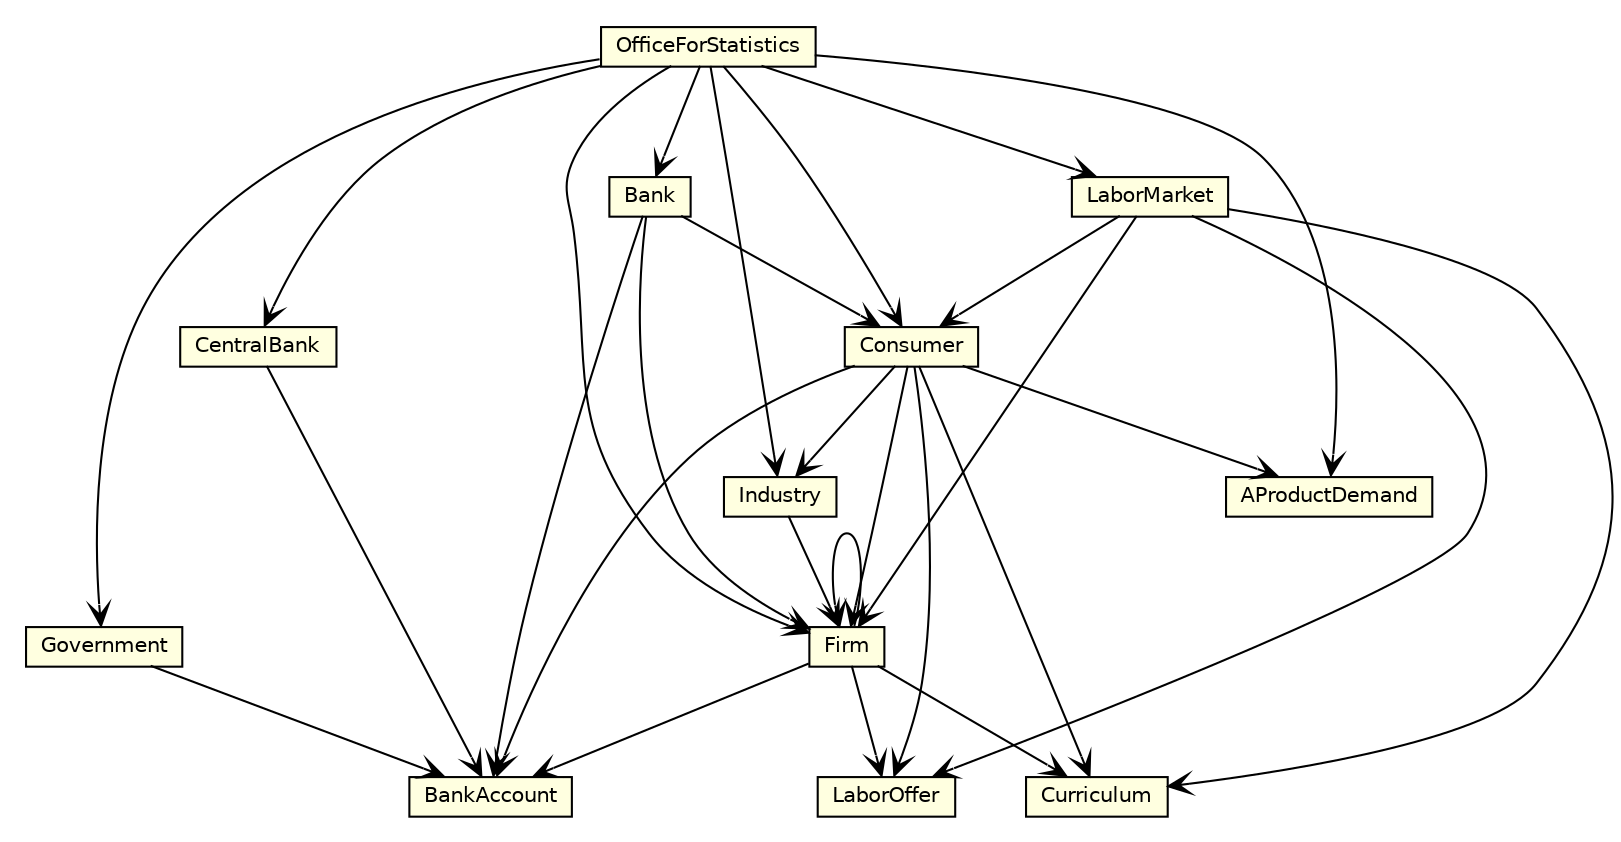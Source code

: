 #!/usr/local/bin/dot
#
# Class diagram 
# Generated by UMLGraph version R5_7_2-32-g40b5a6 (http://www.spinellis.gr/umlgraph/)
#

digraph G {
	edge [fontname="Helvetica",fontsize=10,labelfontname="Helvetica",labelfontsize=10];
	node [fontname="Helvetica",fontsize=10,shape=plaintext];
	nodesep=0.25;
	ranksep=0.5;
	// gabriele.institutions.OfficeForStatistics
	c1 [label=<<table title="gabriele.institutions.OfficeForStatistics" border="0" cellborder="1" cellspacing="0" cellpadding="2" port="p" bgcolor="lightyellow">
		<tr><td><table border="0" cellspacing="0" cellpadding="1">
<tr><td align="center" balign="center"> OfficeForStatistics </td></tr>
		</table></td></tr>
		</table>>, URL="null", fontname="Helvetica", fontcolor="black", fontsize=10.0];
	// gabriele.institutions.CentralBank
	c2 [label=<<table title="gabriele.institutions.CentralBank" border="0" cellborder="1" cellspacing="0" cellpadding="2" port="p" bgcolor="lightyellow">
		<tr><td><table border="0" cellspacing="0" cellpadding="1">
<tr><td align="center" balign="center"> CentralBank </td></tr>
		</table></td></tr>
		</table>>, URL="null", fontname="Helvetica", fontcolor="black", fontsize=10.0];
	// gabriele.institutions.Government
	c3 [label=<<table title="gabriele.institutions.Government" border="0" cellborder="1" cellspacing="0" cellpadding="2" port="p" bgcolor="lightyellow">
		<tr><td><table border="0" cellspacing="0" cellpadding="1">
<tr><td align="center" balign="center"> Government </td></tr>
		</table></td></tr>
		</table>>, URL="null", fontname="Helvetica", fontcolor="black", fontsize=10.0];
	// gabriele.institutions.LaborMarket
	c4 [label=<<table title="gabriele.institutions.LaborMarket" border="0" cellborder="1" cellspacing="0" cellpadding="2" port="p" bgcolor="lightyellow">
		<tr><td><table border="0" cellspacing="0" cellpadding="1">
<tr><td align="center" balign="center"> LaborMarket </td></tr>
		</table></td></tr>
		</table>>, URL="null", fontname="Helvetica", fontcolor="black", fontsize=10.0];
	// gabriele.agents.Industry
	c5 [label=<<table title="gabriele.agents.Industry" border="0" cellborder="1" cellspacing="0" cellpadding="2" port="p" bgcolor="lightyellow">
		<tr><td><table border="0" cellspacing="0" cellpadding="1">
<tr><td align="center" balign="center"> Industry </td></tr>
		</table></td></tr>
		</table>>, URL="null", fontname="Helvetica", fontcolor="black", fontsize=10.0];
	// gabriele.agents.Bank
	c6 [label=<<table title="gabriele.agents.Bank" border="0" cellborder="1" cellspacing="0" cellpadding="2" port="p" bgcolor="lightyellow">
		<tr><td><table border="0" cellspacing="0" cellpadding="1">
<tr><td align="center" balign="center"> Bank </td></tr>
		</table></td></tr>
		</table>>, URL="null", fontname="Helvetica", fontcolor="black", fontsize=10.0];
	// gabriele.agents.Consumer
	c7 [label=<<table title="gabriele.agents.Consumer" border="0" cellborder="1" cellspacing="0" cellpadding="2" port="p" bgcolor="lightyellow">
		<tr><td><table border="0" cellspacing="0" cellpadding="1">
<tr><td align="center" balign="center"> Consumer </td></tr>
		</table></td></tr>
		</table>>, URL="null", fontname="Helvetica", fontcolor="black", fontsize=10.0];
	// gabriele.agents.Firm
	c8 [label=<<table title="gabriele.agents.Firm" border="0" cellborder="1" cellspacing="0" cellpadding="2" port="p" bgcolor="lightyellow">
		<tr><td><table border="0" cellspacing="0" cellpadding="1">
<tr><td align="center" balign="center"> Firm </td></tr>
		</table></td></tr>
		</table>>, URL="null", fontname="Helvetica", fontcolor="black", fontsize=10.0];
	// gabriele.institutions.OfficeForStatistics NAVASSOC gabriele.institutions.LaborMarket
	c1:p -> c4:p [taillabel="", label="", headlabel="", fontname="Helvetica", fontcolor="black", fontsize=10.0, color="black", arrowhead=open];
	// gabriele.institutions.OfficeForStatistics NAVASSOC gabriele.institutions.Government
	c1:p -> c3:p [taillabel="", label="", headlabel="", fontname="Helvetica", fontcolor="black", fontsize=10.0, color="black", arrowhead=open];
	// gabriele.institutions.OfficeForStatistics NAVASSOC gabriele.institutions.CentralBank
	c1:p -> c2:p [taillabel="", label="", headlabel="", fontname="Helvetica", fontcolor="black", fontsize=10.0, color="black", arrowhead=open];
	// gabriele.institutions.OfficeForStatistics NAVASSOC gabriele.agents.Firm
	c1:p -> c8:p [taillabel="", label="", headlabel="", fontname="Helvetica", fontcolor="black", fontsize=10.0, color="black", arrowhead=open];
	// gabriele.institutions.OfficeForStatistics NAVASSOC gabriele.agents.Consumer
	c1:p -> c7:p [taillabel="", label="", headlabel="", fontname="Helvetica", fontcolor="black", fontsize=10.0, color="black", arrowhead=open];
	// gabriele.institutions.OfficeForStatistics NAVASSOC gabriele.agents.Bank
	c1:p -> c6:p [taillabel="", label="", headlabel="", fontname="Helvetica", fontcolor="black", fontsize=10.0, color="black", arrowhead=open];
	// gabriele.institutions.OfficeForStatistics NAVASSOC gabriele.agents.Industry
	c1:p -> c5:p [taillabel="", label="", headlabel="", fontname="Helvetica", fontcolor="black", fontsize=10.0, color="black", arrowhead=open];
	// gabriele.institutions.OfficeForStatistics NAVASSOC gabriele.bargaining.AProductDemand
	c1:p -> c9:p [taillabel="", label="", headlabel="", fontname="Helvetica", fontcolor="black", fontsize=10.0, color="black", arrowhead=open];
	// gabriele.institutions.CentralBank NAVASSOC gabriele.financialContracts.BankAccount
	c2:p -> c10:p [taillabel="", label="", headlabel="", fontname="Helvetica", fontcolor="black", fontsize=10.0, color="black", arrowhead=open];
	// gabriele.institutions.Government NAVASSOC gabriele.financialContracts.BankAccount
	c3:p -> c10:p [taillabel="", label="", headlabel="", fontname="Helvetica", fontcolor="black", fontsize=10.0, color="black", arrowhead=open];
	// gabriele.institutions.LaborMarket NAVASSOC gabriele.bargaining.LaborOffer
	c4:p -> c11:p [taillabel="", label="", headlabel="", fontname="Helvetica", fontcolor="black", fontsize=10.0, color="black", arrowhead=open];
	// gabriele.institutions.LaborMarket NAVASSOC gabriele.bargaining.Curriculum
	c4:p -> c12:p [taillabel="", label="", headlabel="", fontname="Helvetica", fontcolor="black", fontsize=10.0, color="black", arrowhead=open];
	// gabriele.institutions.LaborMarket NAVASSOC gabriele.agents.Consumer
	c4:p -> c7:p [taillabel="", label="", headlabel="", fontname="Helvetica", fontcolor="black", fontsize=10.0, color="black", arrowhead=open];
	// gabriele.institutions.LaborMarket NAVASSOC gabriele.agents.Firm
	c4:p -> c8:p [taillabel="", label="", headlabel="", fontname="Helvetica", fontcolor="black", fontsize=10.0, color="black", arrowhead=open];
	// gabriele.agents.Industry NAVASSOC gabriele.agents.Firm
	c5:p -> c8:p [taillabel="", label="", headlabel="", fontname="Helvetica", fontcolor="black", fontsize=10.0, color="black", arrowhead=open];
	// gabriele.agents.Bank NAVASSOC gabriele.financialContracts.BankAccount
	c6:p -> c10:p [taillabel="", label="", headlabel="", fontname="Helvetica", fontcolor="black", fontsize=10.0, color="black", arrowhead=open];
	// gabriele.agents.Bank NAVASSOC gabriele.agents.Consumer
	c6:p -> c7:p [taillabel="", label="", headlabel="", fontname="Helvetica", fontcolor="black", fontsize=10.0, color="black", arrowhead=open];
	// gabriele.agents.Bank NAVASSOC gabriele.agents.Firm
	c6:p -> c8:p [taillabel="", label="", headlabel="", fontname="Helvetica", fontcolor="black", fontsize=10.0, color="black", arrowhead=open];
	// gabriele.agents.Consumer NAVASSOC gabriele.agents.Firm
	c7:p -> c8:p [taillabel="", label="", headlabel="", fontname="Helvetica", fontcolor="black", fontsize=10.0, color="black", arrowhead=open];
	// gabriele.agents.Consumer NAVASSOC gabriele.bargaining.AProductDemand
	c7:p -> c9:p [taillabel="", label="", headlabel="", fontname="Helvetica", fontcolor="black", fontsize=10.0, color="black", arrowhead=open];
	// gabriele.agents.Consumer NAVASSOC gabriele.bargaining.Curriculum
	c7:p -> c12:p [taillabel="", label="", headlabel="", fontname="Helvetica", fontcolor="black", fontsize=10.0, color="black", arrowhead=open];
	// gabriele.agents.Consumer NAVASSOC gabriele.bargaining.LaborOffer
	c7:p -> c11:p [taillabel="", label="", headlabel="", fontname="Helvetica", fontcolor="black", fontsize=10.0, color="black", arrowhead=open];
	// gabriele.agents.Consumer NAVASSOC gabriele.agents.Industry
	c7:p -> c5:p [taillabel="", label="", headlabel="", fontname="Helvetica", fontcolor="black", fontsize=10.0, color="black", arrowhead=open];
	// gabriele.agents.Consumer NAVASSOC gabriele.financialContracts.BankAccount
	c7:p -> c10:p [taillabel="", label="", headlabel="", fontname="Helvetica", fontcolor="black", fontsize=10.0, color="black", arrowhead=open];
	// gabriele.agents.Firm NAVASSOC gabriele.bargaining.Curriculum
	c8:p -> c12:p [taillabel="", label="", headlabel="", fontname="Helvetica", fontcolor="black", fontsize=10.0, color="black", arrowhead=open];
	// gabriele.agents.Firm NAVASSOC gabriele.agents.Firm
	c8:p -> c8:p [taillabel="", label="", headlabel="", fontname="Helvetica", fontcolor="black", fontsize=10.0, color="black", arrowhead=open];
	// gabriele.agents.Firm NAVASSOC gabriele.bargaining.LaborOffer
	c8:p -> c11:p [taillabel="", label="", headlabel="", fontname="Helvetica", fontcolor="black", fontsize=10.0, color="black", arrowhead=open];
	// gabriele.agents.Firm NAVASSOC gabriele.financialContracts.BankAccount
	c8:p -> c10:p [taillabel="", label="", headlabel="", fontname="Helvetica", fontcolor="black", fontsize=10.0, color="black", arrowhead=open];
	// gabriele.bargaining.AProductDemand
	c9 [label=<<table title="gabriele.bargaining.AProductDemand" border="0" cellborder="1" cellspacing="0" cellpadding="2" port="p" bgcolor="lightyellow" href="http://docs.oracle.com/javase/7/docs/api/gabriele/bargaining/AProductDemand.html" target="_parent">
		<tr><td><table border="0" cellspacing="0" cellpadding="1">
<tr><td align="center" balign="center"> AProductDemand </td></tr>
		</table></td></tr>
		</table>>, URL="http://docs.oracle.com/javase/7/docs/api/gabriele/bargaining/AProductDemand.html", fontname="Helvetica", fontcolor="black", fontsize=10.0];
	// gabriele.bargaining.Curriculum
	c12 [label=<<table title="gabriele.bargaining.Curriculum" border="0" cellborder="1" cellspacing="0" cellpadding="2" port="p" bgcolor="lightyellow" href="http://docs.oracle.com/javase/7/docs/api/gabriele/bargaining/Curriculum.html" target="_parent">
		<tr><td><table border="0" cellspacing="0" cellpadding="1">
<tr><td align="center" balign="center"> Curriculum </td></tr>
		</table></td></tr>
		</table>>, URL="http://docs.oracle.com/javase/7/docs/api/gabriele/bargaining/Curriculum.html", fontname="Helvetica", fontcolor="black", fontsize=10.0];
	// gabriele.financialContracts.BankAccount
	c10 [label=<<table title="gabriele.financialContracts.BankAccount" border="0" cellborder="1" cellspacing="0" cellpadding="2" port="p" bgcolor="lightyellow" href="http://docs.oracle.com/javase/7/docs/api/gabriele/financialContracts/BankAccount.html" target="_parent">
		<tr><td><table border="0" cellspacing="0" cellpadding="1">
<tr><td align="center" balign="center"> BankAccount </td></tr>
		</table></td></tr>
		</table>>, URL="http://docs.oracle.com/javase/7/docs/api/gabriele/financialContracts/BankAccount.html", fontname="Helvetica", fontcolor="black", fontsize=10.0];
	// gabriele.bargaining.LaborOffer
	c11 [label=<<table title="gabriele.bargaining.LaborOffer" border="0" cellborder="1" cellspacing="0" cellpadding="2" port="p" bgcolor="lightyellow" href="http://docs.oracle.com/javase/7/docs/api/gabriele/bargaining/LaborOffer.html" target="_parent">
		<tr><td><table border="0" cellspacing="0" cellpadding="1">
<tr><td align="center" balign="center"> LaborOffer </td></tr>
		</table></td></tr>
		</table>>, URL="http://docs.oracle.com/javase/7/docs/api/gabriele/bargaining/LaborOffer.html", fontname="Helvetica", fontcolor="black", fontsize=10.0];
}

